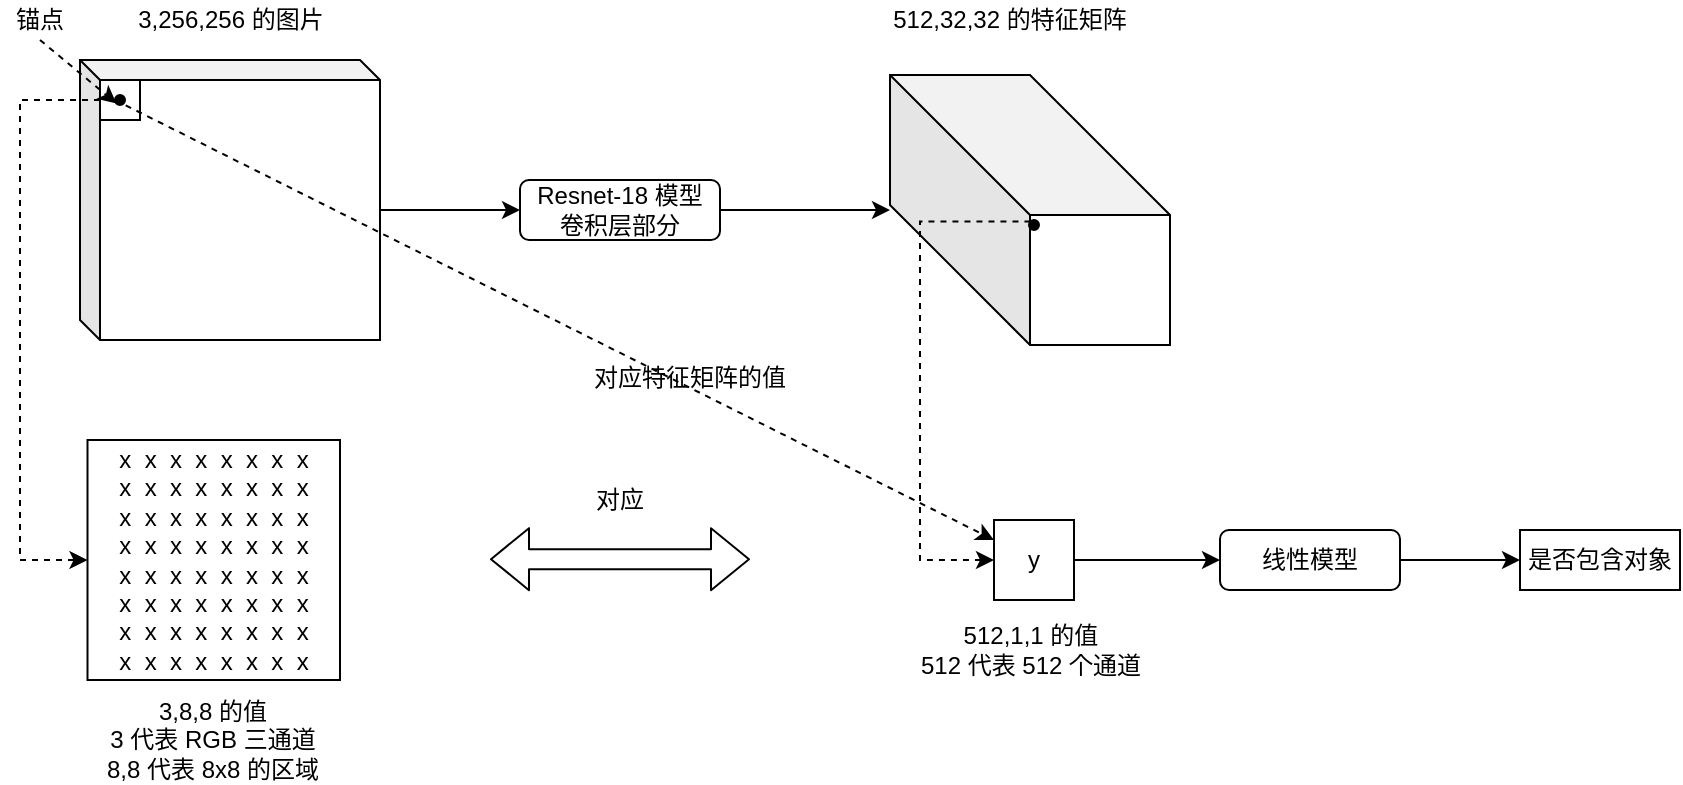 <mxfile version="13.6.2" type="device"><diagram id="FBRUBu4l_AyCc0waUDff" name="Page-1"><mxGraphModel dx="1102" dy="783" grid="1" gridSize="10" guides="1" tooltips="1" connect="1" arrows="1" fold="1" page="1" pageScale="1" pageWidth="827" pageHeight="1169" math="0" shadow="0"><root><mxCell id="0"/><mxCell id="1" parent="0"/><mxCell id="xK6wlr4HJOH-8pmBifzU-7" style="edgeStyle=orthogonalEdgeStyle;rounded=0;orthogonalLoop=1;jettySize=auto;html=1;exitX=0;exitY=0;exitDx=150;exitDy=75;exitPerimeter=0;" parent="1" source="xK6wlr4HJOH-8pmBifzU-4" target="xK6wlr4HJOH-8pmBifzU-6" edge="1"><mxGeometry relative="1" as="geometry"/></mxCell><mxCell id="xK6wlr4HJOH-8pmBifzU-4" value="" style="shape=cube;whiteSpace=wrap;html=1;boundedLbl=1;backgroundOutline=1;darkOpacity=0.05;darkOpacity2=0.1;size=10;" parent="1" vertex="1"><mxGeometry x="50" y="40" width="150" height="140" as="geometry"/></mxCell><mxCell id="xK6wlr4HJOH-8pmBifzU-10" style="edgeStyle=orthogonalEdgeStyle;rounded=0;orthogonalLoop=1;jettySize=auto;html=1;exitX=1;exitY=0.5;exitDx=0;exitDy=0;" parent="1" source="xK6wlr4HJOH-8pmBifzU-6" target="xK6wlr4HJOH-8pmBifzU-9" edge="1"><mxGeometry relative="1" as="geometry"/></mxCell><mxCell id="xK6wlr4HJOH-8pmBifzU-6" value="Resnet-18 模型&lt;br&gt;卷积层部分" style="rounded=1;whiteSpace=wrap;html=1;" parent="1" vertex="1"><mxGeometry x="270" y="100" width="100" height="30" as="geometry"/></mxCell><mxCell id="xK6wlr4HJOH-8pmBifzU-8" value="3,256,256 的图片" style="text;html=1;strokeColor=none;fillColor=none;align=center;verticalAlign=middle;whiteSpace=wrap;rounded=0;" parent="1" vertex="1"><mxGeometry x="77.5" y="10" width="95" height="20" as="geometry"/></mxCell><mxCell id="xK6wlr4HJOH-8pmBifzU-9" value="" style="shape=cube;whiteSpace=wrap;html=1;boundedLbl=1;backgroundOutline=1;darkOpacity=0.05;darkOpacity2=0.1;size=70;" parent="1" vertex="1"><mxGeometry x="455" y="47.5" width="140" height="135" as="geometry"/></mxCell><mxCell id="xK6wlr4HJOH-8pmBifzU-11" value="512,32,32 的特征矩阵" style="text;html=1;strokeColor=none;fillColor=none;align=center;verticalAlign=middle;whiteSpace=wrap;rounded=0;" parent="1" vertex="1"><mxGeometry x="455" y="10" width="120" height="20" as="geometry"/></mxCell><mxCell id="xK6wlr4HJOH-8pmBifzU-15" style="edgeStyle=orthogonalEdgeStyle;rounded=0;orthogonalLoop=1;jettySize=auto;html=1;exitX=0;exitY=0.5;exitDx=0;exitDy=0;entryX=0;entryY=0.5;entryDx=0;entryDy=0;dashed=1;" parent="1" source="xK6wlr4HJOH-8pmBifzU-13" target="xK6wlr4HJOH-8pmBifzU-14" edge="1"><mxGeometry relative="1" as="geometry"><Array as="points"><mxPoint x="20" y="60"/><mxPoint x="20" y="290"/></Array></mxGeometry></mxCell><mxCell id="xK6wlr4HJOH-8pmBifzU-13" value="" style="rounded=0;whiteSpace=wrap;html=1;" parent="1" vertex="1"><mxGeometry x="60" y="50" width="20" height="20" as="geometry"/></mxCell><mxCell id="xK6wlr4HJOH-8pmBifzU-14" value="x&amp;nbsp; x&amp;nbsp; x&amp;nbsp; x&amp;nbsp; x&amp;nbsp; x&amp;nbsp; x&amp;nbsp; x&lt;br&gt;x&amp;nbsp; x&amp;nbsp; x&amp;nbsp; x&amp;nbsp; x&amp;nbsp; x&amp;nbsp; x&amp;nbsp; x&lt;br&gt;x&amp;nbsp; x&amp;nbsp; x&amp;nbsp; x&amp;nbsp; x&amp;nbsp; x&amp;nbsp; x&amp;nbsp; x&lt;br&gt;x&amp;nbsp; x&amp;nbsp; x&amp;nbsp; x&amp;nbsp; x&amp;nbsp; x&amp;nbsp; x&amp;nbsp; x&lt;br&gt;x&amp;nbsp; x&amp;nbsp; x&amp;nbsp; x&amp;nbsp; x&amp;nbsp; x&amp;nbsp; x&amp;nbsp; x&lt;br&gt;x&amp;nbsp; x&amp;nbsp; x&amp;nbsp; x&amp;nbsp; x&amp;nbsp; x&amp;nbsp; x&amp;nbsp; x&lt;br&gt;x&amp;nbsp; x&amp;nbsp; x&amp;nbsp; x&amp;nbsp; x&amp;nbsp; x&amp;nbsp; x&amp;nbsp; x&lt;br&gt;x&amp;nbsp; x&amp;nbsp; x&amp;nbsp; x&amp;nbsp; x&amp;nbsp; x&amp;nbsp; x&amp;nbsp; x" style="rounded=0;whiteSpace=wrap;html=1;" parent="1" vertex="1"><mxGeometry x="53.75" y="230" width="126.25" height="120" as="geometry"/></mxCell><mxCell id="xK6wlr4HJOH-8pmBifzU-16" value="3,8,8 的值&lt;br&gt;3 代表 RGB 三通道&lt;br&gt;8,8 代表 8x8 的区域" style="text;html=1;strokeColor=none;fillColor=none;align=center;verticalAlign=middle;whiteSpace=wrap;rounded=0;" parent="1" vertex="1"><mxGeometry x="50.32" y="360" width="133.12" height="40" as="geometry"/></mxCell><mxCell id="uB4iRyY1wJdhWlIVApwg-2" style="edgeStyle=orthogonalEdgeStyle;rounded=0;orthogonalLoop=1;jettySize=auto;html=1;exitX=1;exitY=0.5;exitDx=0;exitDy=0;" edge="1" parent="1" source="xK6wlr4HJOH-8pmBifzU-17" target="uB4iRyY1wJdhWlIVApwg-1"><mxGeometry relative="1" as="geometry"/></mxCell><mxCell id="xK6wlr4HJOH-8pmBifzU-17" value="y" style="rounded=0;whiteSpace=wrap;html=1;" parent="1" vertex="1"><mxGeometry x="507" y="270" width="40" height="40" as="geometry"/></mxCell><mxCell id="xK6wlr4HJOH-8pmBifzU-21" style="edgeStyle=orthogonalEdgeStyle;rounded=0;orthogonalLoop=1;jettySize=auto;html=1;exitX=0;exitY=0;exitDx=0;exitDy=0;entryX=0;entryY=0.5;entryDx=0;entryDy=0;dashed=1;" parent="1" source="xK6wlr4HJOH-8pmBifzU-20" target="xK6wlr4HJOH-8pmBifzU-17" edge="1"><mxGeometry relative="1" as="geometry"><Array as="points"><mxPoint x="470" y="121"/><mxPoint x="470" y="290"/></Array></mxGeometry></mxCell><mxCell id="xK6wlr4HJOH-8pmBifzU-20" value="" style="ellipse;whiteSpace=wrap;html=1;aspect=fixed;fillColor=#000000;" parent="1" vertex="1"><mxGeometry x="524.5" y="120" width="5" height="5" as="geometry"/></mxCell><mxCell id="xK6wlr4HJOH-8pmBifzU-22" value="512,1,1 的值&lt;br&gt;512 代表 512 个通道" style="text;html=1;strokeColor=none;fillColor=none;align=center;verticalAlign=middle;whiteSpace=wrap;rounded=0;" parent="1" vertex="1"><mxGeometry x="467.5" y="320" width="115" height="30" as="geometry"/></mxCell><mxCell id="xK6wlr4HJOH-8pmBifzU-24" value="" style="shape=flexArrow;endArrow=classic;startArrow=classic;html=1;" parent="1" edge="1"><mxGeometry width="50" height="50" relative="1" as="geometry"><mxPoint x="255" y="289.58" as="sourcePoint"/><mxPoint x="385" y="289.58" as="targetPoint"/></mxGeometry></mxCell><mxCell id="xK6wlr4HJOH-8pmBifzU-26" value="对应" style="text;html=1;strokeColor=none;fillColor=none;align=center;verticalAlign=middle;whiteSpace=wrap;rounded=0;" parent="1" vertex="1"><mxGeometry x="300" y="250" width="40" height="20" as="geometry"/></mxCell><mxCell id="wMiFAOhKT9iK_5dx3Liw-1" value="" style="ellipse;whiteSpace=wrap;html=1;aspect=fixed;fillColor=#000000;" parent="1" vertex="1"><mxGeometry x="67.5" y="57.5" width="5" height="5" as="geometry"/></mxCell><mxCell id="wMiFAOhKT9iK_5dx3Liw-2" value="锚点" style="text;html=1;strokeColor=none;fillColor=none;align=center;verticalAlign=middle;whiteSpace=wrap;rounded=0;" parent="1" vertex="1"><mxGeometry x="10" y="10" width="40" height="20" as="geometry"/></mxCell><mxCell id="wMiFAOhKT9iK_5dx3Liw-3" value="" style="endArrow=classic;html=1;exitX=0.5;exitY=1;exitDx=0;exitDy=0;entryX=0;entryY=1;entryDx=0;entryDy=0;dashed=1;" parent="1" source="wMiFAOhKT9iK_5dx3Liw-2" target="wMiFAOhKT9iK_5dx3Liw-1" edge="1"><mxGeometry width="50" height="50" relative="1" as="geometry"><mxPoint x="70" y="230" as="sourcePoint"/><mxPoint x="120" y="180" as="targetPoint"/></mxGeometry></mxCell><mxCell id="wMiFAOhKT9iK_5dx3Liw-8" value="" style="endArrow=classic;html=1;dashed=1;entryX=0;entryY=0.25;entryDx=0;entryDy=0;exitX=0;exitY=0.5;exitDx=0;exitDy=0;" parent="1" source="wMiFAOhKT9iK_5dx3Liw-1" target="xK6wlr4HJOH-8pmBifzU-17" edge="1"><mxGeometry width="50" height="50" relative="1" as="geometry"><mxPoint x="80" y="150" as="sourcePoint"/><mxPoint x="130" y="100" as="targetPoint"/></mxGeometry></mxCell><mxCell id="wMiFAOhKT9iK_5dx3Liw-9" value="对应特征矩阵的值" style="text;html=1;strokeColor=none;fillColor=none;align=center;verticalAlign=middle;whiteSpace=wrap;rounded=0;" parent="1" vertex="1"><mxGeometry x="300" y="190" width="110" height="17.5" as="geometry"/></mxCell><mxCell id="uB4iRyY1wJdhWlIVApwg-4" style="edgeStyle=orthogonalEdgeStyle;rounded=0;orthogonalLoop=1;jettySize=auto;html=1;exitX=1;exitY=0.5;exitDx=0;exitDy=0;" edge="1" parent="1" source="uB4iRyY1wJdhWlIVApwg-1" target="uB4iRyY1wJdhWlIVApwg-3"><mxGeometry relative="1" as="geometry"/></mxCell><mxCell id="uB4iRyY1wJdhWlIVApwg-1" value="线性模型" style="rounded=1;whiteSpace=wrap;html=1;" vertex="1" parent="1"><mxGeometry x="620" y="275" width="90" height="30" as="geometry"/></mxCell><mxCell id="uB4iRyY1wJdhWlIVApwg-3" value="是否包含对象" style="rounded=0;whiteSpace=wrap;html=1;" vertex="1" parent="1"><mxGeometry x="770" y="275" width="80" height="30" as="geometry"/></mxCell></root></mxGraphModel></diagram></mxfile>